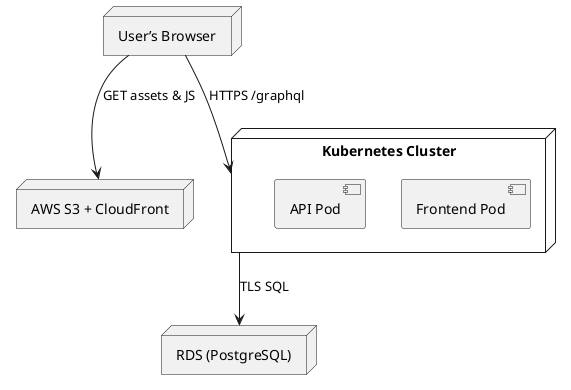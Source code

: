@startuml
node "User’s Browser" as Browser
node "AWS S3 + CloudFront" as CDN
node "Kubernetes Cluster" as K8s {
  [Frontend Pod]
  [API Pod]
}
node "RDS (PostgreSQL)" as RDS

Browser --> CDN : GET assets & JS
Browser --> K8s : HTTPS /graphql
K8s --> RDS : TLS SQL
@enduml